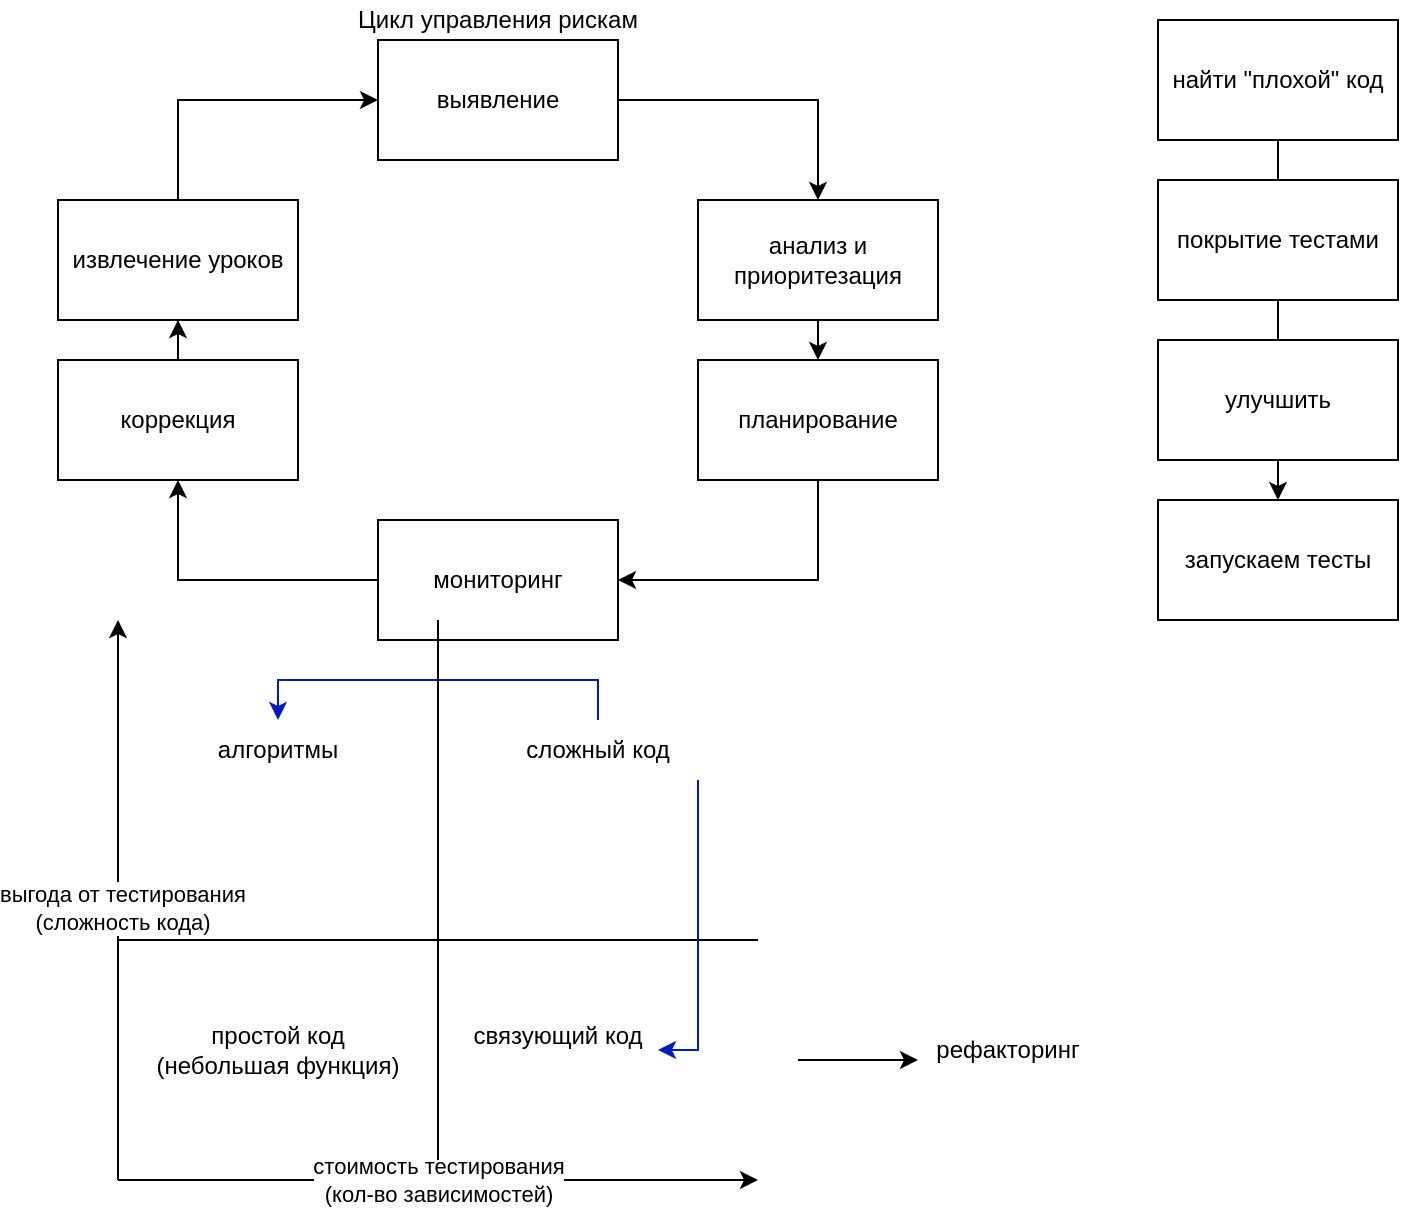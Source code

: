 <mxfile version="26.1.1">
  <diagram name="Page-1" id="w56gE92DRfM3hPbl9A0u">
    <mxGraphModel dx="1434" dy="838" grid="1" gridSize="10" guides="1" tooltips="1" connect="1" arrows="1" fold="1" page="1" pageScale="1" pageWidth="850" pageHeight="1100" background="none" math="0" shadow="0">
      <root>
        <mxCell id="0" />
        <mxCell id="1" parent="0" />
        <mxCell id="cB1incoF3xcLGet14ZY0-1" value="Цикл управления рискам" style="text;html=1;align=center;verticalAlign=middle;whiteSpace=wrap;rounded=0;" vertex="1" parent="1">
          <mxGeometry x="130" y="10" width="240" height="20" as="geometry" />
        </mxCell>
        <mxCell id="cB1incoF3xcLGet14ZY0-8" style="edgeStyle=orthogonalEdgeStyle;rounded=0;orthogonalLoop=1;jettySize=auto;html=1;exitX=1;exitY=0.5;exitDx=0;exitDy=0;entryX=0.5;entryY=0;entryDx=0;entryDy=0;" edge="1" parent="1" source="cB1incoF3xcLGet14ZY0-2" target="cB1incoF3xcLGet14ZY0-3">
          <mxGeometry relative="1" as="geometry" />
        </mxCell>
        <mxCell id="cB1incoF3xcLGet14ZY0-2" value="выявление" style="rounded=0;whiteSpace=wrap;html=1;" vertex="1" parent="1">
          <mxGeometry x="190" y="30" width="120" height="60" as="geometry" />
        </mxCell>
        <mxCell id="cB1incoF3xcLGet14ZY0-9" style="edgeStyle=orthogonalEdgeStyle;rounded=0;orthogonalLoop=1;jettySize=auto;html=1;exitX=0.5;exitY=1;exitDx=0;exitDy=0;entryX=0.5;entryY=0;entryDx=0;entryDy=0;" edge="1" parent="1" source="cB1incoF3xcLGet14ZY0-3" target="cB1incoF3xcLGet14ZY0-4">
          <mxGeometry relative="1" as="geometry" />
        </mxCell>
        <mxCell id="cB1incoF3xcLGet14ZY0-3" value="анализ и приоритезация" style="rounded=0;whiteSpace=wrap;html=1;" vertex="1" parent="1">
          <mxGeometry x="350" y="110" width="120" height="60" as="geometry" />
        </mxCell>
        <mxCell id="cB1incoF3xcLGet14ZY0-10" style="edgeStyle=orthogonalEdgeStyle;rounded=0;orthogonalLoop=1;jettySize=auto;html=1;exitX=0.5;exitY=1;exitDx=0;exitDy=0;entryX=1;entryY=0.5;entryDx=0;entryDy=0;" edge="1" parent="1" source="cB1incoF3xcLGet14ZY0-4" target="cB1incoF3xcLGet14ZY0-5">
          <mxGeometry relative="1" as="geometry" />
        </mxCell>
        <mxCell id="cB1incoF3xcLGet14ZY0-4" value="планирование" style="rounded=0;whiteSpace=wrap;html=1;" vertex="1" parent="1">
          <mxGeometry x="350" y="190" width="120" height="60" as="geometry" />
        </mxCell>
        <mxCell id="cB1incoF3xcLGet14ZY0-11" style="edgeStyle=orthogonalEdgeStyle;rounded=0;orthogonalLoop=1;jettySize=auto;html=1;exitX=0;exitY=0.5;exitDx=0;exitDy=0;entryX=0.5;entryY=1;entryDx=0;entryDy=0;" edge="1" parent="1" source="cB1incoF3xcLGet14ZY0-5" target="cB1incoF3xcLGet14ZY0-7">
          <mxGeometry relative="1" as="geometry" />
        </mxCell>
        <mxCell id="cB1incoF3xcLGet14ZY0-5" value="мониторинг" style="rounded=0;whiteSpace=wrap;html=1;" vertex="1" parent="1">
          <mxGeometry x="190" y="270" width="120" height="60" as="geometry" />
        </mxCell>
        <mxCell id="cB1incoF3xcLGet14ZY0-13" style="edgeStyle=orthogonalEdgeStyle;rounded=0;orthogonalLoop=1;jettySize=auto;html=1;exitX=0.5;exitY=0;exitDx=0;exitDy=0;entryX=0;entryY=0.5;entryDx=0;entryDy=0;" edge="1" parent="1" source="cB1incoF3xcLGet14ZY0-6" target="cB1incoF3xcLGet14ZY0-2">
          <mxGeometry relative="1" as="geometry" />
        </mxCell>
        <mxCell id="cB1incoF3xcLGet14ZY0-6" value="извлечение уроков" style="rounded=0;whiteSpace=wrap;html=1;" vertex="1" parent="1">
          <mxGeometry x="30" y="110" width="120" height="60" as="geometry" />
        </mxCell>
        <mxCell id="cB1incoF3xcLGet14ZY0-12" style="edgeStyle=orthogonalEdgeStyle;rounded=0;orthogonalLoop=1;jettySize=auto;html=1;exitX=0.5;exitY=0;exitDx=0;exitDy=0;" edge="1" parent="1" source="cB1incoF3xcLGet14ZY0-7" target="cB1incoF3xcLGet14ZY0-6">
          <mxGeometry relative="1" as="geometry" />
        </mxCell>
        <mxCell id="cB1incoF3xcLGet14ZY0-7" value="коррекция" style="rounded=0;whiteSpace=wrap;html=1;" vertex="1" parent="1">
          <mxGeometry x="30" y="190" width="120" height="60" as="geometry" />
        </mxCell>
        <mxCell id="cB1incoF3xcLGet14ZY0-16" value="стоимость тестирования&lt;div&gt;(кол-во зависимостей)&lt;/div&gt;" style="endArrow=classic;html=1;rounded=0;" edge="1" parent="1">
          <mxGeometry width="50" height="50" relative="1" as="geometry">
            <mxPoint x="60" y="600" as="sourcePoint" />
            <mxPoint x="380" y="600" as="targetPoint" />
          </mxGeometry>
        </mxCell>
        <mxCell id="cB1incoF3xcLGet14ZY0-18" value="" style="endArrow=classic;html=1;rounded=0;" edge="1" parent="1">
          <mxGeometry width="50" height="50" relative="1" as="geometry">
            <mxPoint x="60" y="600" as="sourcePoint" />
            <mxPoint x="60" y="320" as="targetPoint" />
          </mxGeometry>
        </mxCell>
        <mxCell id="cB1incoF3xcLGet14ZY0-19" value="&lt;div&gt;выгода от тестирования&lt;/div&gt;(сложность кода)" style="edgeLabel;html=1;align=center;verticalAlign=middle;resizable=0;points=[];" vertex="1" connectable="0" parent="cB1incoF3xcLGet14ZY0-18">
          <mxGeometry x="-0.028" y="-2" relative="1" as="geometry">
            <mxPoint as="offset" />
          </mxGeometry>
        </mxCell>
        <mxCell id="cB1incoF3xcLGet14ZY0-20" value="" style="endArrow=none;html=1;rounded=0;" edge="1" parent="1">
          <mxGeometry width="50" height="50" relative="1" as="geometry">
            <mxPoint x="60" y="480" as="sourcePoint" />
            <mxPoint x="380" y="480" as="targetPoint" />
          </mxGeometry>
        </mxCell>
        <mxCell id="cB1incoF3xcLGet14ZY0-21" value="" style="endArrow=none;html=1;rounded=0;" edge="1" parent="1">
          <mxGeometry width="50" height="50" relative="1" as="geometry">
            <mxPoint x="220" y="590" as="sourcePoint" />
            <mxPoint x="220" y="320" as="targetPoint" />
          </mxGeometry>
        </mxCell>
        <mxCell id="cB1incoF3xcLGet14ZY0-22" value="простой код&lt;div&gt;(небольшая функция)&lt;/div&gt;" style="text;html=1;align=center;verticalAlign=middle;whiteSpace=wrap;rounded=0;" vertex="1" parent="1">
          <mxGeometry x="70" y="520" width="140" height="30" as="geometry" />
        </mxCell>
        <mxCell id="cB1incoF3xcLGet14ZY0-23" value="алгоритмы" style="text;html=1;align=center;verticalAlign=middle;whiteSpace=wrap;rounded=0;" vertex="1" parent="1">
          <mxGeometry x="70" y="370" width="140" height="30" as="geometry" />
        </mxCell>
        <mxCell id="cB1incoF3xcLGet14ZY0-26" style="edgeStyle=orthogonalEdgeStyle;rounded=0;orthogonalLoop=1;jettySize=auto;html=1;entryX=0.5;entryY=0;entryDx=0;entryDy=0;fillColor=#0050ef;strokeColor=#001DBC;" edge="1" parent="1" source="cB1incoF3xcLGet14ZY0-24" target="cB1incoF3xcLGet14ZY0-23">
          <mxGeometry relative="1" as="geometry">
            <Array as="points">
              <mxPoint x="300" y="350" />
              <mxPoint x="140" y="350" />
            </Array>
          </mxGeometry>
        </mxCell>
        <mxCell id="cB1incoF3xcLGet14ZY0-27" style="edgeStyle=orthogonalEdgeStyle;rounded=0;orthogonalLoop=1;jettySize=auto;html=1;entryX=1;entryY=0.5;entryDx=0;entryDy=0;fillColor=#0050ef;strokeColor=#001DBC;" edge="1" parent="1" source="cB1incoF3xcLGet14ZY0-24" target="cB1incoF3xcLGet14ZY0-25">
          <mxGeometry relative="1" as="geometry">
            <Array as="points">
              <mxPoint x="350" y="385" />
              <mxPoint x="350" y="535" />
            </Array>
          </mxGeometry>
        </mxCell>
        <mxCell id="cB1incoF3xcLGet14ZY0-24" value="сложный код" style="text;html=1;align=center;verticalAlign=middle;whiteSpace=wrap;rounded=0;" vertex="1" parent="1">
          <mxGeometry x="230" y="370" width="140" height="30" as="geometry" />
        </mxCell>
        <mxCell id="cB1incoF3xcLGet14ZY0-25" value="связующий код&lt;div&gt;&lt;br&gt;&lt;/div&gt;" style="text;html=1;align=center;verticalAlign=middle;whiteSpace=wrap;rounded=0;" vertex="1" parent="1">
          <mxGeometry x="230" y="520" width="100" height="30" as="geometry" />
        </mxCell>
        <mxCell id="cB1incoF3xcLGet14ZY0-28" value="" style="endArrow=classic;html=1;rounded=0;" edge="1" parent="1">
          <mxGeometry width="50" height="50" relative="1" as="geometry">
            <mxPoint x="400" y="540" as="sourcePoint" />
            <mxPoint x="460" y="540" as="targetPoint" />
          </mxGeometry>
        </mxCell>
        <mxCell id="cB1incoF3xcLGet14ZY0-29" value="рефакторинг" style="text;html=1;align=center;verticalAlign=middle;whiteSpace=wrap;rounded=0;" vertex="1" parent="1">
          <mxGeometry x="460" y="520" width="90" height="30" as="geometry" />
        </mxCell>
        <mxCell id="cB1incoF3xcLGet14ZY0-36" style="edgeStyle=orthogonalEdgeStyle;rounded=0;orthogonalLoop=1;jettySize=auto;html=1;exitX=0.5;exitY=1;exitDx=0;exitDy=0;entryX=0.5;entryY=0;entryDx=0;entryDy=0;" edge="1" parent="1" source="cB1incoF3xcLGet14ZY0-32" target="cB1incoF3xcLGet14ZY0-35">
          <mxGeometry relative="1" as="geometry" />
        </mxCell>
        <mxCell id="cB1incoF3xcLGet14ZY0-32" value="найти &quot;плохой&quot; код" style="rounded=0;whiteSpace=wrap;html=1;" vertex="1" parent="1">
          <mxGeometry x="580" y="20" width="120" height="60" as="geometry" />
        </mxCell>
        <mxCell id="cB1incoF3xcLGet14ZY0-33" value="покрытие тестами" style="rounded=0;whiteSpace=wrap;html=1;" vertex="1" parent="1">
          <mxGeometry x="580" y="100" width="120" height="60" as="geometry" />
        </mxCell>
        <mxCell id="cB1incoF3xcLGet14ZY0-34" value="улучшить" style="rounded=0;whiteSpace=wrap;html=1;" vertex="1" parent="1">
          <mxGeometry x="580" y="180" width="120" height="60" as="geometry" />
        </mxCell>
        <mxCell id="cB1incoF3xcLGet14ZY0-35" value="запускаем тесты" style="rounded=0;whiteSpace=wrap;html=1;" vertex="1" parent="1">
          <mxGeometry x="580" y="260" width="120" height="60" as="geometry" />
        </mxCell>
      </root>
    </mxGraphModel>
  </diagram>
</mxfile>
